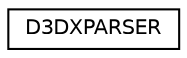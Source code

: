digraph "クラス階層図"
{
 // LATEX_PDF_SIZE
  edge [fontname="Helvetica",fontsize="10",labelfontname="Helvetica",labelfontsize="10"];
  node [fontname="Helvetica",fontsize="10",shape=record];
  rankdir="LR";
  Node0 [label="D3DXPARSER",height=0.2,width=0.4,color="black", fillcolor="white", style="filled",URL="$class_d3_d_x_p_a_r_s_e_r.html",tooltip=" "];
}
